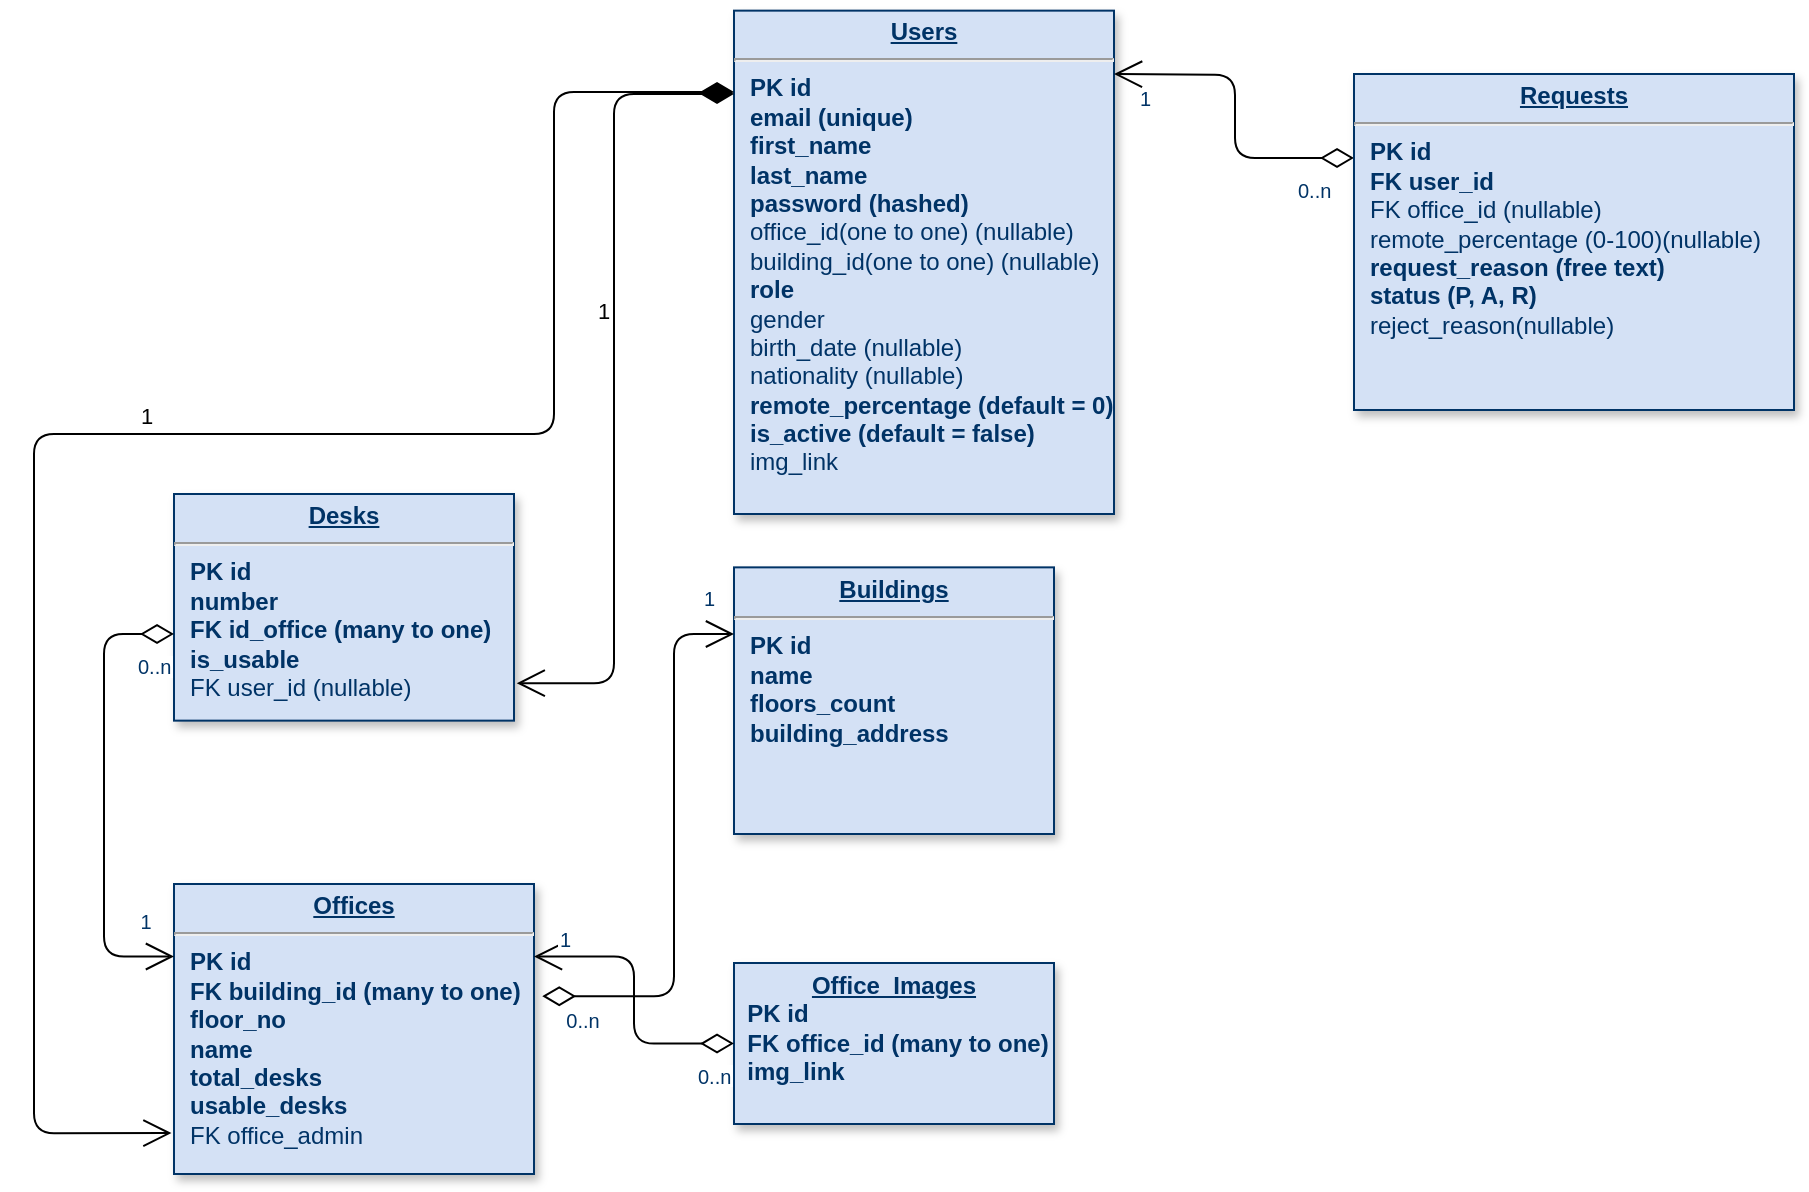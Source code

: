 <mxfile version="17.1.2" type="device"><diagram name="Page-1" id="efa7a0a1-bf9b-a30e-e6df-94a7791c09e9"><mxGraphModel dx="1864" dy="560" grid="1" gridSize="10" guides="1" tooltips="1" connect="1" arrows="1" fold="1" page="1" pageScale="1" pageWidth="826" pageHeight="1169" background="none" math="0" shadow="0"><root><mxCell id="0"/><mxCell id="1" parent="0"/><mxCell id="20" value="&lt;p style=&quot;margin: 0px ; margin-top: 4px ; text-align: center ; text-decoration: underline&quot;&gt;&lt;b&gt;Buildings&lt;/b&gt;&lt;/p&gt;&lt;hr&gt;&lt;p style=&quot;margin: 0px ; margin-left: 8px&quot;&gt;&lt;b&gt;PK id&lt;/b&gt;&lt;/p&gt;&lt;p style=&quot;margin: 0px ; margin-left: 8px&quot;&gt;&lt;b&gt;name&lt;/b&gt;&lt;/p&gt;&lt;p style=&quot;margin: 0px ; margin-left: 8px&quot;&gt;&lt;b&gt;floors_count&lt;/b&gt;&lt;/p&gt;&lt;p style=&quot;margin: 0px ; margin-left: 8px&quot;&gt;&lt;b&gt;building_address&lt;/b&gt;&lt;/p&gt;&lt;p style=&quot;margin: 0px ; margin-left: 8px&quot;&gt;&lt;br&gt;&lt;/p&gt;" style="verticalAlign=top;align=left;overflow=fill;fontSize=12;fontFamily=Helvetica;html=1;strokeColor=#003366;shadow=1;fillColor=#D4E1F5;fontColor=#003366" parent="1" vertex="1"><mxGeometry x="-100" y="366.68" width="160" height="133.32" as="geometry"/></mxCell><mxCell id="23" value="&lt;p style=&quot;margin: 0px ; margin-top: 4px ; text-align: center ; text-decoration: underline&quot;&gt;&lt;b&gt;Offices&lt;/b&gt;&lt;/p&gt;&lt;hr&gt;&lt;p style=&quot;margin: 0px ; margin-left: 8px&quot;&gt;&lt;b&gt;PK id&lt;/b&gt;&lt;/p&gt;&lt;p style=&quot;margin: 0px ; margin-left: 8px&quot;&gt;&lt;b&gt;FK building_id (many to one)&lt;/b&gt;&lt;/p&gt;&lt;p style=&quot;margin: 0px ; margin-left: 8px&quot;&gt;&lt;b&gt;floor_no&lt;/b&gt;&lt;/p&gt;&lt;p style=&quot;margin: 0px ; margin-left: 8px&quot;&gt;&lt;b&gt;name&lt;/b&gt;&lt;/p&gt;&lt;p style=&quot;margin: 0px ; margin-left: 8px&quot;&gt;&lt;b&gt;total_desks&lt;/b&gt;&lt;/p&gt;&lt;p style=&quot;margin: 0px ; margin-left: 8px&quot;&gt;&lt;b&gt;usable_desks&lt;/b&gt;&lt;/p&gt;&lt;p style=&quot;margin: 0px ; margin-left: 8px&quot;&gt;FK office_admin&lt;/p&gt;&lt;p style=&quot;margin: 0px ; margin-left: 8px&quot;&gt;&lt;br&gt;&lt;/p&gt;" style="verticalAlign=top;align=left;overflow=fill;fontSize=12;fontFamily=Helvetica;html=1;strokeColor=#003366;shadow=1;fillColor=#D4E1F5;fontColor=#003366" parent="1" vertex="1"><mxGeometry x="-380" y="525" width="180" height="145" as="geometry"/></mxCell><mxCell id="24" value="&lt;p style=&quot;margin: 0px ; margin-top: 4px ; text-align: center ; text-decoration: underline&quot;&gt;&lt;b&gt;Desks&lt;/b&gt;&lt;/p&gt;&lt;hr&gt;&lt;p style=&quot;margin: 0px ; margin-left: 8px&quot;&gt;&lt;b&gt;PK id&lt;/b&gt;&lt;/p&gt;&lt;p style=&quot;margin: 0px ; margin-left: 8px&quot;&gt;&lt;b&gt;number&lt;/b&gt;&lt;/p&gt;&lt;p style=&quot;margin: 0px ; margin-left: 8px&quot;&gt;&lt;b&gt;FK id_office (many to one)&lt;/b&gt;&lt;/p&gt;&lt;p style=&quot;margin: 0px ; margin-left: 8px&quot;&gt;&lt;b&gt;is_usable&lt;/b&gt;&lt;/p&gt;&lt;p style=&quot;margin: 0px ; margin-left: 8px&quot;&gt;FK user_id (nullable)&lt;/p&gt;" style="verticalAlign=top;align=left;overflow=fill;fontSize=12;fontFamily=Helvetica;html=1;strokeColor=#003366;shadow=1;fillColor=#D4E1F5;fontColor=#003366" parent="1" vertex="1"><mxGeometry x="-380" y="330" width="170" height="113.32" as="geometry"/></mxCell><mxCell id="25" value="&lt;p style=&quot;margin: 0px ; margin-top: 4px ; text-align: center ; text-decoration: underline&quot;&gt;&lt;b&gt;Users&lt;/b&gt;&lt;/p&gt;&lt;hr&gt;&lt;p style=&quot;margin: 0px ; margin-left: 8px&quot;&gt;&lt;b&gt;PK id&lt;/b&gt;&lt;/p&gt;&lt;p style=&quot;margin: 0px ; margin-left: 8px&quot;&gt;&lt;b&gt;email (unique)&lt;/b&gt;&lt;span&gt;&lt;br&gt;&lt;/span&gt;&lt;/p&gt;&lt;p style=&quot;margin: 0px ; margin-left: 8px&quot;&gt;&lt;b&gt;&lt;span&gt;first_name&lt;/span&gt;&lt;br&gt;&lt;/b&gt;&lt;/p&gt;&lt;p style=&quot;margin: 0px ; margin-left: 8px&quot;&gt;&lt;b&gt;last_name&lt;/b&gt;&lt;/p&gt;&lt;p style=&quot;margin: 0px ; margin-left: 8px&quot;&gt;&lt;b&gt;password (hashed)&lt;/b&gt;&lt;/p&gt;&lt;p style=&quot;margin: 0px ; margin-left: 8px&quot;&gt;office_id(one to one) (nullable)&lt;/p&gt;&lt;p style=&quot;margin: 0px ; margin-left: 8px&quot;&gt;building_id(one to one) (nullable)&lt;/p&gt;&lt;p style=&quot;margin: 0px ; margin-left: 8px&quot;&gt;&lt;b&gt;role&lt;/b&gt;&lt;/p&gt;&lt;p style=&quot;margin: 0px ; margin-left: 8px&quot;&gt;gender&lt;/p&gt;&lt;p style=&quot;margin: 0px ; margin-left: 8px&quot;&gt;birth_date (nullable)&lt;/p&gt;&lt;p style=&quot;margin: 0px ; margin-left: 8px&quot;&gt;nationality (nullable)&lt;/p&gt;&lt;p style=&quot;margin: 0px ; margin-left: 8px&quot;&gt;&lt;b&gt;remote_percentage (default = 0)&lt;/b&gt;&lt;/p&gt;&lt;p style=&quot;margin: 0px ; margin-left: 8px&quot;&gt;&lt;b&gt;is_active (default = false)&lt;/b&gt;&lt;/p&gt;&lt;p style=&quot;margin: 0px ; margin-left: 8px&quot;&gt;img_link&lt;/p&gt;&lt;p style=&quot;margin: 0px ; margin-left: 8px&quot;&gt;&lt;br&gt;&lt;/p&gt;" style="verticalAlign=top;align=left;overflow=fill;fontSize=12;fontFamily=Helvetica;html=1;strokeColor=#003366;shadow=1;fillColor=#D4E1F5;fontColor=#003366" parent="1" vertex="1"><mxGeometry x="-100" y="88.32" width="190" height="251.68" as="geometry"/></mxCell><mxCell id="29" value="&lt;p style=&quot;margin: 0px ; margin-top: 4px ; text-align: center ; text-decoration: underline&quot;&gt;&lt;b&gt;Office_Images&lt;/b&gt;&lt;/p&gt;&amp;nbsp;&lt;b&gt; PK id&lt;br&gt;&amp;nbsp; FK office_id (many to one)&lt;br&gt;&amp;nbsp; img_link&lt;/b&gt;" style="verticalAlign=top;align=left;overflow=fill;fontSize=12;fontFamily=Helvetica;html=1;strokeColor=#003366;shadow=1;fillColor=#D4E1F5;fontColor=#003366" parent="1" vertex="1"><mxGeometry x="-100" y="564.5" width="160" height="80.5" as="geometry"/></mxCell><mxCell id="0uwbBXH77uBH2Bl3mvXm-134" value="" style="endArrow=open;endSize=12;startArrow=diamondThin;startSize=14;startFill=0;edgeStyle=orthogonalEdgeStyle;exitX=0;exitY=0.25;exitDx=0;exitDy=0;" parent="1" source="dRNDu7o85QqBzjr4v3Bk-92" edge="1"><mxGeometry as="geometry"><mxPoint x="309.83" y="190.39" as="sourcePoint"/><mxPoint x="90" y="120" as="targetPoint"/></mxGeometry></mxCell><mxCell id="0uwbBXH77uBH2Bl3mvXm-135" value="0..n" style="resizable=0;align=left;verticalAlign=top;labelBackgroundColor=#ffffff;fontSize=10;strokeColor=#003366;shadow=1;fillColor=#D4E1F5;fontColor=#003366" parent="0uwbBXH77uBH2Bl3mvXm-134" connectable="0" vertex="1"><mxGeometry x="-1" relative="1" as="geometry"><mxPoint x="-30" y="4" as="offset"/></mxGeometry></mxCell><mxCell id="0uwbBXH77uBH2Bl3mvXm-136" value="1" style="resizable=0;align=right;verticalAlign=top;labelBackgroundColor=#ffffff;fontSize=10;strokeColor=#003366;shadow=1;fillColor=#D4E1F5;fontColor=#003366" parent="0uwbBXH77uBH2Bl3mvXm-134" connectable="0" vertex="1"><mxGeometry x="1" relative="1" as="geometry"><mxPoint x="20.0" y="1.895e-13" as="offset"/></mxGeometry></mxCell><mxCell id="pnGDZol9vkk7qlbC9J68-107" value="" style="endArrow=open;endSize=12;startArrow=diamondThin;startSize=14;startFill=0;edgeStyle=orthogonalEdgeStyle;exitX=0;exitY=0.5;exitDx=0;exitDy=0;entryX=1;entryY=0.25;entryDx=0;entryDy=0;" parent="1" source="29" target="23" edge="1"><mxGeometry as="geometry"><mxPoint x="-90" y="500" as="sourcePoint"/><mxPoint x="-90" y="530" as="targetPoint"/></mxGeometry></mxCell><mxCell id="pnGDZol9vkk7qlbC9J68-108" value="0..n" style="resizable=0;align=left;verticalAlign=top;labelBackgroundColor=#ffffff;fontSize=10;strokeColor=#003366;shadow=1;fillColor=#D4E1F5;fontColor=#003366" parent="pnGDZol9vkk7qlbC9J68-107" connectable="0" vertex="1"><mxGeometry x="-1" relative="1" as="geometry"><mxPoint x="-20" y="4" as="offset"/></mxGeometry></mxCell><mxCell id="pnGDZol9vkk7qlbC9J68-109" value="1" style="resizable=0;align=right;verticalAlign=top;labelBackgroundColor=#ffffff;fontSize=10;strokeColor=#003366;shadow=1;fillColor=#D4E1F5;fontColor=#003366" parent="pnGDZol9vkk7qlbC9J68-107" connectable="0" vertex="1"><mxGeometry x="1" relative="1" as="geometry"><mxPoint x="20" y="-21" as="offset"/></mxGeometry></mxCell><mxCell id="pnGDZol9vkk7qlbC9J68-112" value="" style="endArrow=open;endSize=12;startArrow=diamondThin;startSize=14;startFill=0;edgeStyle=elbowEdgeStyle;entryX=0;entryY=0.25;entryDx=0;entryDy=0;" parent="1" target="23" edge="1"><mxGeometry x="-560" y="-130" as="geometry"><mxPoint x="-380" y="400" as="sourcePoint"/><mxPoint x="-450" y="570" as="targetPoint"/><Array as="points"><mxPoint x="-415" y="560"/></Array></mxGeometry></mxCell><mxCell id="pnGDZol9vkk7qlbC9J68-113" value="0..n" style="resizable=0;align=left;verticalAlign=top;labelBackgroundColor=#ffffff;fontSize=10;strokeColor=#003366;shadow=1;fillColor=#D4E1F5;fontColor=#003366" parent="pnGDZol9vkk7qlbC9J68-112" connectable="0" vertex="1"><mxGeometry x="-1" relative="1" as="geometry"><mxPoint x="-20" y="4" as="offset"/></mxGeometry></mxCell><mxCell id="pnGDZol9vkk7qlbC9J68-114" value="1" style="resizable=0;align=right;verticalAlign=top;labelBackgroundColor=#ffffff;fontSize=10;strokeColor=#003366;shadow=1;fillColor=#D4E1F5;fontColor=#003366" parent="pnGDZol9vkk7qlbC9J68-112" connectable="0" vertex="1"><mxGeometry x="1" relative="1" as="geometry"><mxPoint x="-10" y="-30" as="offset"/></mxGeometry></mxCell><mxCell id="pnGDZol9vkk7qlbC9J68-115" value="1" style="endArrow=open;endSize=12;startArrow=diamondThin;startSize=14;startFill=1;edgeStyle=orthogonalEdgeStyle;align=left;verticalAlign=bottom;entryX=1.008;entryY=0.835;entryDx=0;entryDy=0;entryPerimeter=0;" parent="1" target="24" edge="1"><mxGeometry x="-0.12" y="-10" relative="1" as="geometry"><mxPoint x="-100" y="130" as="sourcePoint"/><mxPoint x="-200" y="430" as="targetPoint"/><mxPoint as="offset"/><Array as="points"><mxPoint x="-160" y="130"/><mxPoint x="-160" y="425"/></Array></mxGeometry></mxCell><mxCell id="pnGDZol9vkk7qlbC9J68-118" value="" style="endArrow=open;endSize=12;startArrow=diamondThin;startSize=14;startFill=0;edgeStyle=orthogonalEdgeStyle;entryX=0;entryY=0.25;entryDx=0;entryDy=0;exitX=1.023;exitY=0.387;exitDx=0;exitDy=0;exitPerimeter=0;" parent="1" source="23" target="20" edge="1"><mxGeometry as="geometry"><mxPoint x="-170" y="585" as="sourcePoint"/><mxPoint x="-120" y="410" as="targetPoint"/><Array as="points"><mxPoint x="-130" y="581"/><mxPoint x="-130" y="400"/></Array></mxGeometry></mxCell><mxCell id="pnGDZol9vkk7qlbC9J68-119" value="0..n" style="resizable=0;align=left;verticalAlign=top;labelBackgroundColor=#ffffff;fontSize=10;strokeColor=#003366;shadow=1;fillColor=#D4E1F5;fontColor=#003366" parent="pnGDZol9vkk7qlbC9J68-118" connectable="0" vertex="1"><mxGeometry x="-1" relative="1" as="geometry"><mxPoint x="10" as="offset"/></mxGeometry></mxCell><mxCell id="pnGDZol9vkk7qlbC9J68-120" value="1" style="resizable=0;align=right;verticalAlign=top;labelBackgroundColor=#ffffff;fontSize=10;strokeColor=#003366;shadow=1;fillColor=#D4E1F5;fontColor=#003366" parent="pnGDZol9vkk7qlbC9J68-118" connectable="0" vertex="1"><mxGeometry x="1" relative="1" as="geometry"><mxPoint x="-8" y="-30" as="offset"/></mxGeometry></mxCell><mxCell id="pnGDZol9vkk7qlbC9J68-121" value="1" style="endArrow=open;endSize=12;startArrow=diamondThin;startSize=14;startFill=1;edgeStyle=orthogonalEdgeStyle;align=left;verticalAlign=bottom;entryX=-0.007;entryY=0.859;entryDx=0;entryDy=0;entryPerimeter=0;" parent="1" target="23" edge="1"><mxGeometry relative="1" as="geometry"><mxPoint x="-100" y="129" as="sourcePoint"/><mxPoint x="-390" y="650" as="targetPoint"/><Array as="points"><mxPoint x="-190" y="129"/><mxPoint x="-190" y="300"/><mxPoint x="-450" y="300"/><mxPoint x="-450" y="650"/></Array></mxGeometry></mxCell><mxCell id="dRNDu7o85QqBzjr4v3Bk-92" value="&lt;p style=&quot;margin: 0px ; margin-top: 4px ; text-align: center ; text-decoration: underline&quot;&gt;&lt;b&gt;Requests&lt;/b&gt;&lt;/p&gt;&lt;hr&gt;&lt;p style=&quot;margin: 0px 0px 0px 8px&quot;&gt;&lt;b&gt;PK id&lt;/b&gt;&lt;br&gt;&lt;b&gt;FK user_id&lt;/b&gt;&lt;/p&gt;&lt;p style=&quot;margin: 0px 0px 0px 8px&quot;&gt;FK office_id (nullable)&lt;/p&gt;&lt;p style=&quot;margin: 0px ; margin-left: 8px&quot;&gt;remote_percentage (0-100)(nullable)&lt;/p&gt;&lt;p style=&quot;margin: 0px ; margin-left: 8px&quot;&gt;&lt;b&gt;request_reason (free text)&lt;/b&gt;&lt;/p&gt;&lt;p style=&quot;margin: 0px ; margin-left: 8px&quot;&gt;&lt;b&gt;status (P, A, R)&lt;/b&gt;&lt;/p&gt;&lt;p style=&quot;margin: 0px ; margin-left: 8px&quot;&gt;reject_reason(nullable)&lt;/p&gt;" style="verticalAlign=top;align=left;overflow=fill;fontSize=12;fontFamily=Helvetica;html=1;strokeColor=#003366;shadow=1;fillColor=#D4E1F5;fontColor=#003366" parent="1" vertex="1"><mxGeometry x="210" y="120" width="220" height="168" as="geometry"/></mxCell></root></mxGraphModel></diagram></mxfile>
